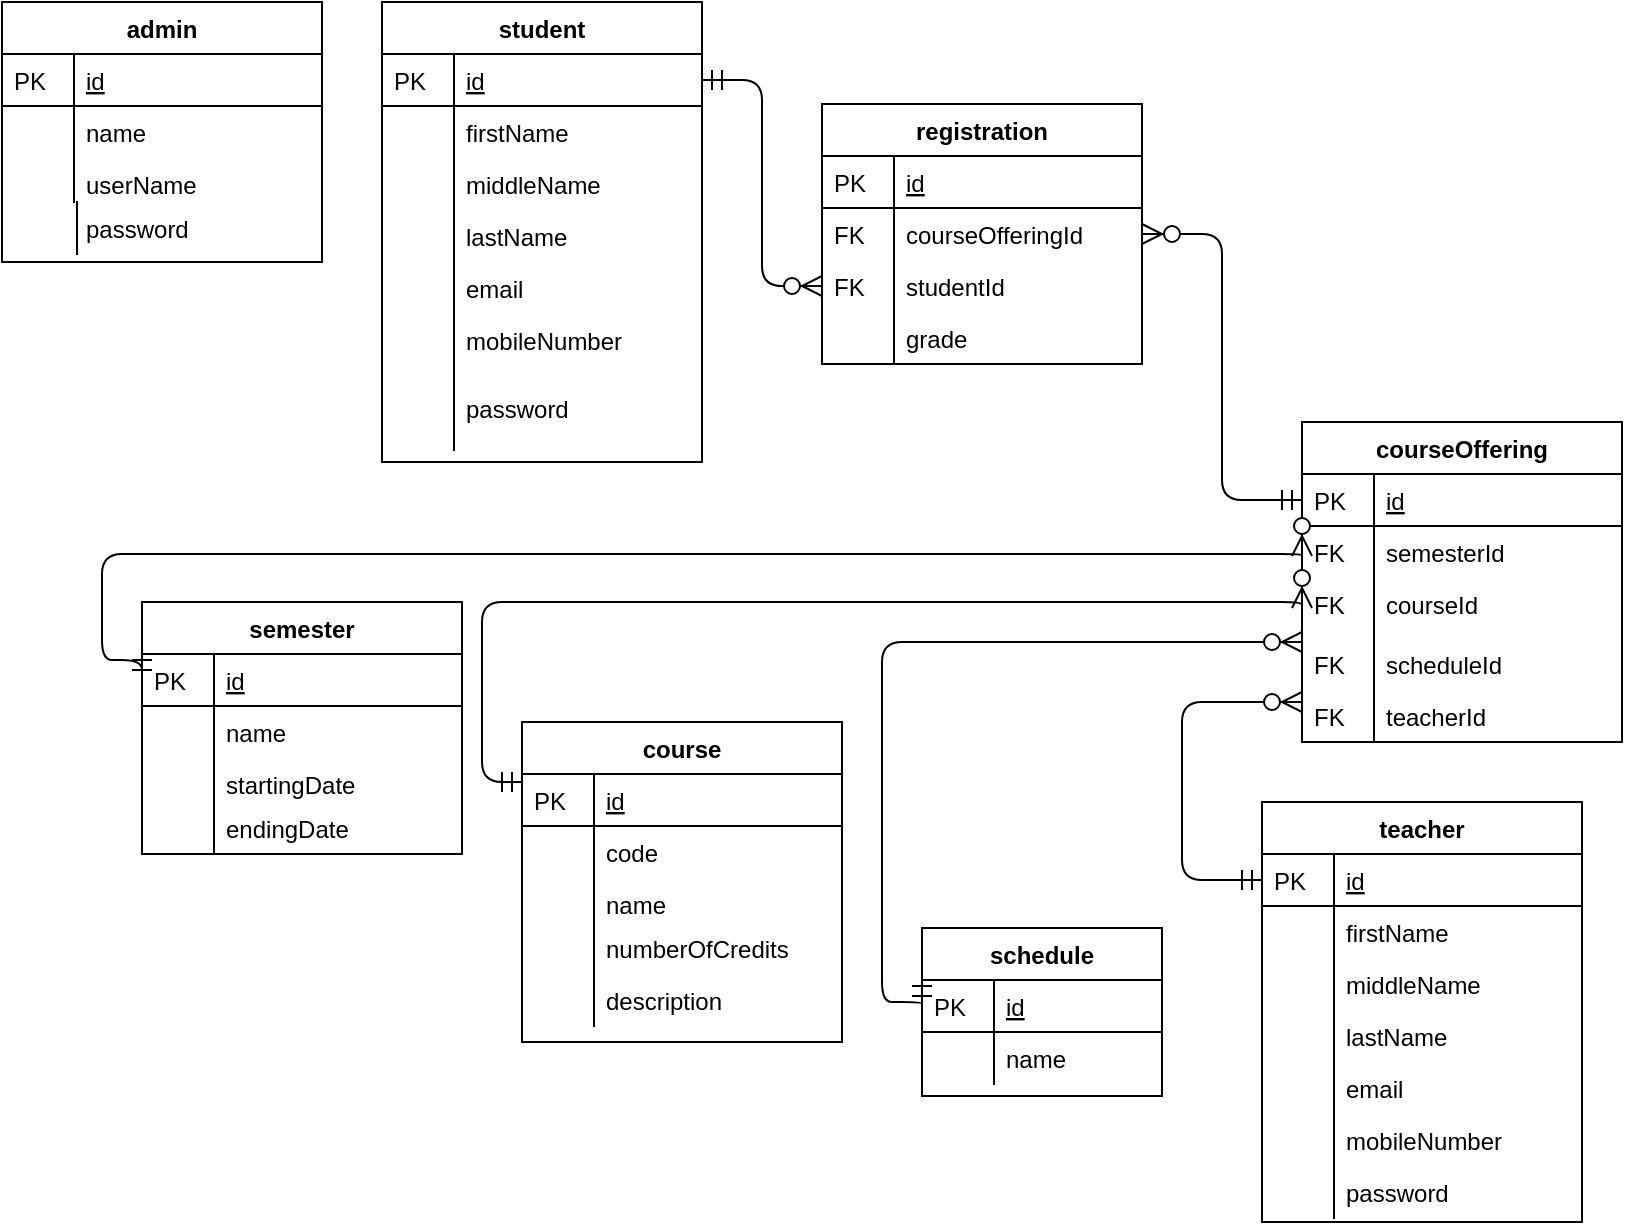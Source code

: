<mxfile version="12.6.5" type="device"><diagram id="GjCGdchJC8dFk-S7z72N" name="Page-1"><mxGraphModel dx="1695" dy="482" grid="1" gridSize="10" guides="1" tooltips="1" connect="1" arrows="1" fold="1" page="1" pageScale="1" pageWidth="827" pageHeight="1169" math="0" shadow="0"><root><mxCell id="0"/><mxCell id="1" parent="0"/><mxCell id="aTganXMxEwuu7sPyTVLz-1" value="student" style="swimlane;fontStyle=1;childLayout=stackLayout;horizontal=1;startSize=26;horizontalStack=0;resizeParent=1;resizeLast=0;collapsible=1;marginBottom=0;rounded=0;shadow=0;strokeWidth=1;" parent="1" vertex="1"><mxGeometry x="180" y="30" width="160" height="230" as="geometry"><mxRectangle x="20" y="80" width="160" height="26" as="alternateBounds"/></mxGeometry></mxCell><mxCell id="aTganXMxEwuu7sPyTVLz-2" value="id" style="shape=partialRectangle;top=0;left=0;right=0;bottom=1;align=left;verticalAlign=top;fillColor=none;spacingLeft=40;spacingRight=4;overflow=hidden;rotatable=0;points=[[0,0.5],[1,0.5]];portConstraint=eastwest;dropTarget=0;rounded=0;shadow=0;strokeWidth=1;fontStyle=4" parent="aTganXMxEwuu7sPyTVLz-1" vertex="1"><mxGeometry y="26" width="160" height="26" as="geometry"/></mxCell><mxCell id="aTganXMxEwuu7sPyTVLz-3" value="PK" style="shape=partialRectangle;top=0;left=0;bottom=0;fillColor=none;align=left;verticalAlign=top;spacingLeft=4;spacingRight=4;overflow=hidden;rotatable=0;points=[];portConstraint=eastwest;part=1;" parent="aTganXMxEwuu7sPyTVLz-2" vertex="1" connectable="0"><mxGeometry width="36" height="26" as="geometry"/></mxCell><mxCell id="aTganXMxEwuu7sPyTVLz-4" value="firstName" style="shape=partialRectangle;top=0;left=0;right=0;bottom=0;align=left;verticalAlign=top;fillColor=none;spacingLeft=40;spacingRight=4;overflow=hidden;rotatable=0;points=[[0,0.5],[1,0.5]];portConstraint=eastwest;dropTarget=0;rounded=0;shadow=0;strokeWidth=1;" parent="aTganXMxEwuu7sPyTVLz-1" vertex="1"><mxGeometry y="52" width="160" height="26" as="geometry"/></mxCell><mxCell id="aTganXMxEwuu7sPyTVLz-5" value="" style="shape=partialRectangle;top=0;left=0;bottom=0;fillColor=none;align=left;verticalAlign=top;spacingLeft=4;spacingRight=4;overflow=hidden;rotatable=0;points=[];portConstraint=eastwest;part=1;" parent="aTganXMxEwuu7sPyTVLz-4" vertex="1" connectable="0"><mxGeometry width="36" height="26" as="geometry"/></mxCell><mxCell id="aTganXMxEwuu7sPyTVLz-6" value="middleName" style="shape=partialRectangle;top=0;left=0;right=0;bottom=0;align=left;verticalAlign=top;fillColor=none;spacingLeft=40;spacingRight=4;overflow=hidden;rotatable=0;points=[[0,0.5],[1,0.5]];portConstraint=eastwest;dropTarget=0;rounded=0;shadow=0;strokeWidth=1;" parent="aTganXMxEwuu7sPyTVLz-1" vertex="1"><mxGeometry y="78" width="160" height="26" as="geometry"/></mxCell><mxCell id="aTganXMxEwuu7sPyTVLz-7" value="" style="shape=partialRectangle;top=0;left=0;bottom=0;fillColor=none;align=left;verticalAlign=top;spacingLeft=4;spacingRight=4;overflow=hidden;rotatable=0;points=[];portConstraint=eastwest;part=1;" parent="aTganXMxEwuu7sPyTVLz-6" vertex="1" connectable="0"><mxGeometry width="36" height="26" as="geometry"/></mxCell><mxCell id="aTganXMxEwuu7sPyTVLz-8" value="lastName" style="shape=partialRectangle;top=0;left=0;right=0;bottom=0;align=left;verticalAlign=top;fillColor=none;spacingLeft=40;spacingRight=4;overflow=hidden;rotatable=0;points=[[0,0.5],[1,0.5]];portConstraint=eastwest;dropTarget=0;rounded=0;shadow=0;strokeWidth=1;" parent="aTganXMxEwuu7sPyTVLz-1" vertex="1"><mxGeometry y="104" width="160" height="26" as="geometry"/></mxCell><mxCell id="aTganXMxEwuu7sPyTVLz-9" value="" style="shape=partialRectangle;top=0;left=0;bottom=0;fillColor=none;align=left;verticalAlign=top;spacingLeft=4;spacingRight=4;overflow=hidden;rotatable=0;points=[];portConstraint=eastwest;part=1;" parent="aTganXMxEwuu7sPyTVLz-8" vertex="1" connectable="0"><mxGeometry width="36" height="26" as="geometry"/></mxCell><mxCell id="aTganXMxEwuu7sPyTVLz-10" value="email" style="shape=partialRectangle;top=0;left=0;right=0;bottom=0;align=left;verticalAlign=top;fillColor=none;spacingLeft=40;spacingRight=4;overflow=hidden;rotatable=0;points=[[0,0.5],[1,0.5]];portConstraint=eastwest;dropTarget=0;rounded=0;shadow=0;strokeWidth=1;" parent="aTganXMxEwuu7sPyTVLz-1" vertex="1"><mxGeometry y="130" width="160" height="26" as="geometry"/></mxCell><mxCell id="aTganXMxEwuu7sPyTVLz-11" value="" style="shape=partialRectangle;top=0;left=0;bottom=0;fillColor=none;align=left;verticalAlign=top;spacingLeft=4;spacingRight=4;overflow=hidden;rotatable=0;points=[];portConstraint=eastwest;part=1;" parent="aTganXMxEwuu7sPyTVLz-10" vertex="1" connectable="0"><mxGeometry width="36" height="26" as="geometry"/></mxCell><mxCell id="aTganXMxEwuu7sPyTVLz-12" value="mobileNumber" style="shape=partialRectangle;top=0;left=0;right=0;bottom=0;align=left;verticalAlign=top;fillColor=none;spacingLeft=40;spacingRight=4;overflow=hidden;rotatable=0;points=[[0,0.5],[1,0.5]];portConstraint=eastwest;dropTarget=0;rounded=0;shadow=0;strokeWidth=1;" parent="aTganXMxEwuu7sPyTVLz-1" vertex="1"><mxGeometry y="156" width="160" height="34" as="geometry"/></mxCell><mxCell id="aTganXMxEwuu7sPyTVLz-13" value="" style="shape=partialRectangle;top=0;left=0;bottom=0;fillColor=none;align=left;verticalAlign=top;spacingLeft=4;spacingRight=4;overflow=hidden;rotatable=0;points=[];portConstraint=eastwest;part=1;" parent="aTganXMxEwuu7sPyTVLz-12" vertex="1" connectable="0"><mxGeometry width="36" height="34" as="geometry"/></mxCell><mxCell id="aTganXMxEwuu7sPyTVLz-14" value="password" style="shape=partialRectangle;top=0;left=0;right=0;bottom=0;align=left;verticalAlign=top;fillColor=none;spacingLeft=40;spacingRight=4;overflow=hidden;rotatable=0;points=[[0,0.5],[1,0.5]];portConstraint=eastwest;dropTarget=0;rounded=0;shadow=0;strokeWidth=1;" parent="aTganXMxEwuu7sPyTVLz-1" vertex="1"><mxGeometry y="190" width="160" height="34" as="geometry"/></mxCell><mxCell id="aTganXMxEwuu7sPyTVLz-15" value="" style="shape=partialRectangle;top=0;left=0;bottom=0;fillColor=none;align=left;verticalAlign=top;spacingLeft=4;spacingRight=4;overflow=hidden;rotatable=0;points=[];portConstraint=eastwest;part=1;" parent="aTganXMxEwuu7sPyTVLz-14" vertex="1" connectable="0"><mxGeometry width="36" height="34" as="geometry"/></mxCell><mxCell id="aTganXMxEwuu7sPyTVLz-16" value="registration" style="swimlane;fontStyle=1;childLayout=stackLayout;horizontal=1;startSize=26;horizontalStack=0;resizeParent=1;resizeLast=0;collapsible=1;marginBottom=0;rounded=0;shadow=0;strokeWidth=1;" parent="1" vertex="1"><mxGeometry x="400" y="81" width="160" height="130" as="geometry"><mxRectangle x="260" y="80" width="160" height="26" as="alternateBounds"/></mxGeometry></mxCell><mxCell id="aTganXMxEwuu7sPyTVLz-17" value="id" style="shape=partialRectangle;top=0;left=0;right=0;bottom=1;align=left;verticalAlign=top;fillColor=none;spacingLeft=40;spacingRight=4;overflow=hidden;rotatable=0;points=[[0,0.5],[1,0.5]];portConstraint=eastwest;dropTarget=0;rounded=0;shadow=0;strokeWidth=1;fontStyle=4" parent="aTganXMxEwuu7sPyTVLz-16" vertex="1"><mxGeometry y="26" width="160" height="26" as="geometry"/></mxCell><mxCell id="aTganXMxEwuu7sPyTVLz-18" value="PK" style="shape=partialRectangle;top=0;left=0;bottom=0;fillColor=none;align=left;verticalAlign=top;spacingLeft=4;spacingRight=4;overflow=hidden;rotatable=0;points=[];portConstraint=eastwest;part=1;" parent="aTganXMxEwuu7sPyTVLz-17" vertex="1" connectable="0"><mxGeometry width="36" height="26" as="geometry"/></mxCell><mxCell id="aTganXMxEwuu7sPyTVLz-19" value="courseOfferingId" style="shape=partialRectangle;top=0;left=0;right=0;bottom=0;align=left;verticalAlign=top;fillColor=none;spacingLeft=40;spacingRight=4;overflow=hidden;rotatable=0;points=[[0,0.5],[1,0.5]];portConstraint=eastwest;dropTarget=0;rounded=0;shadow=0;strokeWidth=1;" parent="aTganXMxEwuu7sPyTVLz-16" vertex="1"><mxGeometry y="52" width="160" height="26" as="geometry"/></mxCell><mxCell id="aTganXMxEwuu7sPyTVLz-20" value="FK" style="shape=partialRectangle;top=0;left=0;bottom=0;fillColor=none;align=left;verticalAlign=top;spacingLeft=4;spacingRight=4;overflow=hidden;rotatable=0;points=[];portConstraint=eastwest;part=1;" parent="aTganXMxEwuu7sPyTVLz-19" vertex="1" connectable="0"><mxGeometry width="36" height="26" as="geometry"/></mxCell><mxCell id="aTganXMxEwuu7sPyTVLz-21" value="studentId" style="shape=partialRectangle;top=0;left=0;right=0;bottom=0;align=left;verticalAlign=top;fillColor=none;spacingLeft=40;spacingRight=4;overflow=hidden;rotatable=0;points=[[0,0.5],[1,0.5]];portConstraint=eastwest;dropTarget=0;rounded=0;shadow=0;strokeWidth=1;" parent="aTganXMxEwuu7sPyTVLz-16" vertex="1"><mxGeometry y="78" width="160" height="26" as="geometry"/></mxCell><mxCell id="aTganXMxEwuu7sPyTVLz-22" value="FK" style="shape=partialRectangle;top=0;left=0;bottom=0;fillColor=none;align=left;verticalAlign=top;spacingLeft=4;spacingRight=4;overflow=hidden;rotatable=0;points=[];portConstraint=eastwest;part=1;" parent="aTganXMxEwuu7sPyTVLz-21" vertex="1" connectable="0"><mxGeometry width="36" height="26" as="geometry"/></mxCell><mxCell id="ihT333MN9guLRvwSOe5B-33" value="grade" style="shape=partialRectangle;top=0;left=0;right=0;bottom=0;align=left;verticalAlign=top;fillColor=none;spacingLeft=40;spacingRight=4;overflow=hidden;rotatable=0;points=[[0,0.5],[1,0.5]];portConstraint=eastwest;dropTarget=0;rounded=0;shadow=0;strokeWidth=1;" parent="aTganXMxEwuu7sPyTVLz-16" vertex="1"><mxGeometry y="104" width="160" height="26" as="geometry"/></mxCell><mxCell id="ihT333MN9guLRvwSOe5B-34" value="" style="shape=partialRectangle;top=0;left=0;bottom=0;fillColor=none;align=left;verticalAlign=top;spacingLeft=4;spacingRight=4;overflow=hidden;rotatable=0;points=[];portConstraint=eastwest;part=1;" parent="ihT333MN9guLRvwSOe5B-33" vertex="1" connectable="0"><mxGeometry width="36" height="26" as="geometry"/></mxCell><mxCell id="aTganXMxEwuu7sPyTVLz-23" value="" style="edgeStyle=orthogonalEdgeStyle;endArrow=ERzeroToMany;startArrow=ERmandOne;shadow=0;strokeWidth=1;endSize=8;startSize=8;entryX=0;entryY=0.5;entryDx=0;entryDy=0;" parent="1" source="aTganXMxEwuu7sPyTVLz-2" target="aTganXMxEwuu7sPyTVLz-21" edge="1"><mxGeometry width="100" height="100" relative="1" as="geometry"><mxPoint x="310" y="390" as="sourcePoint"/><mxPoint x="410" y="290" as="targetPoint"/></mxGeometry></mxCell><mxCell id="aTganXMxEwuu7sPyTVLz-32" value="teacher" style="swimlane;fontStyle=1;childLayout=stackLayout;horizontal=1;startSize=26;horizontalStack=0;resizeParent=1;resizeLast=0;collapsible=1;marginBottom=0;rounded=0;shadow=0;strokeWidth=1;" parent="1" vertex="1"><mxGeometry x="620" y="430" width="160" height="210" as="geometry"><mxRectangle x="20" y="80" width="160" height="26" as="alternateBounds"/></mxGeometry></mxCell><mxCell id="aTganXMxEwuu7sPyTVLz-33" value="id" style="shape=partialRectangle;top=0;left=0;right=0;bottom=1;align=left;verticalAlign=top;fillColor=none;spacingLeft=40;spacingRight=4;overflow=hidden;rotatable=0;points=[[0,0.5],[1,0.5]];portConstraint=eastwest;dropTarget=0;rounded=0;shadow=0;strokeWidth=1;fontStyle=4" parent="aTganXMxEwuu7sPyTVLz-32" vertex="1"><mxGeometry y="26" width="160" height="26" as="geometry"/></mxCell><mxCell id="aTganXMxEwuu7sPyTVLz-34" value="PK" style="shape=partialRectangle;top=0;left=0;bottom=0;fillColor=none;align=left;verticalAlign=top;spacingLeft=4;spacingRight=4;overflow=hidden;rotatable=0;points=[];portConstraint=eastwest;part=1;" parent="aTganXMxEwuu7sPyTVLz-33" vertex="1" connectable="0"><mxGeometry width="36" height="26" as="geometry"/></mxCell><mxCell id="aTganXMxEwuu7sPyTVLz-35" value="firstName" style="shape=partialRectangle;top=0;left=0;right=0;bottom=0;align=left;verticalAlign=top;fillColor=none;spacingLeft=40;spacingRight=4;overflow=hidden;rotatable=0;points=[[0,0.5],[1,0.5]];portConstraint=eastwest;dropTarget=0;rounded=0;shadow=0;strokeWidth=1;" parent="aTganXMxEwuu7sPyTVLz-32" vertex="1"><mxGeometry y="52" width="160" height="26" as="geometry"/></mxCell><mxCell id="aTganXMxEwuu7sPyTVLz-36" value="" style="shape=partialRectangle;top=0;left=0;bottom=0;fillColor=none;align=left;verticalAlign=top;spacingLeft=4;spacingRight=4;overflow=hidden;rotatable=0;points=[];portConstraint=eastwest;part=1;" parent="aTganXMxEwuu7sPyTVLz-35" vertex="1" connectable="0"><mxGeometry width="36" height="26" as="geometry"/></mxCell><mxCell id="aTganXMxEwuu7sPyTVLz-37" value="middleName" style="shape=partialRectangle;top=0;left=0;right=0;bottom=0;align=left;verticalAlign=top;fillColor=none;spacingLeft=40;spacingRight=4;overflow=hidden;rotatable=0;points=[[0,0.5],[1,0.5]];portConstraint=eastwest;dropTarget=0;rounded=0;shadow=0;strokeWidth=1;" parent="aTganXMxEwuu7sPyTVLz-32" vertex="1"><mxGeometry y="78" width="160" height="26" as="geometry"/></mxCell><mxCell id="aTganXMxEwuu7sPyTVLz-38" value="" style="shape=partialRectangle;top=0;left=0;bottom=0;fillColor=none;align=left;verticalAlign=top;spacingLeft=4;spacingRight=4;overflow=hidden;rotatable=0;points=[];portConstraint=eastwest;part=1;" parent="aTganXMxEwuu7sPyTVLz-37" vertex="1" connectable="0"><mxGeometry width="36" height="26" as="geometry"/></mxCell><mxCell id="aTganXMxEwuu7sPyTVLz-39" value="lastName" style="shape=partialRectangle;top=0;left=0;right=0;bottom=0;align=left;verticalAlign=top;fillColor=none;spacingLeft=40;spacingRight=4;overflow=hidden;rotatable=0;points=[[0,0.5],[1,0.5]];portConstraint=eastwest;dropTarget=0;rounded=0;shadow=0;strokeWidth=1;" parent="aTganXMxEwuu7sPyTVLz-32" vertex="1"><mxGeometry y="104" width="160" height="26" as="geometry"/></mxCell><mxCell id="aTganXMxEwuu7sPyTVLz-40" value="" style="shape=partialRectangle;top=0;left=0;bottom=0;fillColor=none;align=left;verticalAlign=top;spacingLeft=4;spacingRight=4;overflow=hidden;rotatable=0;points=[];portConstraint=eastwest;part=1;" parent="aTganXMxEwuu7sPyTVLz-39" vertex="1" connectable="0"><mxGeometry width="36" height="26" as="geometry"/></mxCell><mxCell id="aTganXMxEwuu7sPyTVLz-41" value="email" style="shape=partialRectangle;top=0;left=0;right=0;bottom=0;align=left;verticalAlign=top;fillColor=none;spacingLeft=40;spacingRight=4;overflow=hidden;rotatable=0;points=[[0,0.5],[1,0.5]];portConstraint=eastwest;dropTarget=0;rounded=0;shadow=0;strokeWidth=1;" parent="aTganXMxEwuu7sPyTVLz-32" vertex="1"><mxGeometry y="130" width="160" height="26" as="geometry"/></mxCell><mxCell id="aTganXMxEwuu7sPyTVLz-42" value="" style="shape=partialRectangle;top=0;left=0;bottom=0;fillColor=none;align=left;verticalAlign=top;spacingLeft=4;spacingRight=4;overflow=hidden;rotatable=0;points=[];portConstraint=eastwest;part=1;" parent="aTganXMxEwuu7sPyTVLz-41" vertex="1" connectable="0"><mxGeometry width="36" height="26" as="geometry"/></mxCell><mxCell id="aTganXMxEwuu7sPyTVLz-43" value="mobileNumber" style="shape=partialRectangle;top=0;left=0;right=0;bottom=0;align=left;verticalAlign=top;fillColor=none;spacingLeft=40;spacingRight=4;overflow=hidden;rotatable=0;points=[[0,0.5],[1,0.5]];portConstraint=eastwest;dropTarget=0;rounded=0;shadow=0;strokeWidth=1;" parent="aTganXMxEwuu7sPyTVLz-32" vertex="1"><mxGeometry y="156" width="160" height="26" as="geometry"/></mxCell><mxCell id="aTganXMxEwuu7sPyTVLz-44" value="" style="shape=partialRectangle;top=0;left=0;bottom=0;fillColor=none;align=left;verticalAlign=top;spacingLeft=4;spacingRight=4;overflow=hidden;rotatable=0;points=[];portConstraint=eastwest;part=1;" parent="aTganXMxEwuu7sPyTVLz-43" vertex="1" connectable="0"><mxGeometry width="36" height="26" as="geometry"/></mxCell><mxCell id="aTganXMxEwuu7sPyTVLz-45" value="password" style="shape=partialRectangle;top=0;left=0;right=0;bottom=0;align=left;verticalAlign=top;fillColor=none;spacingLeft=40;spacingRight=4;overflow=hidden;rotatable=0;points=[[0,0.5],[1,0.5]];portConstraint=eastwest;dropTarget=0;rounded=0;shadow=0;strokeWidth=1;" parent="aTganXMxEwuu7sPyTVLz-32" vertex="1"><mxGeometry y="182" width="160" height="26" as="geometry"/></mxCell><mxCell id="aTganXMxEwuu7sPyTVLz-46" value="" style="shape=partialRectangle;top=0;left=0;bottom=0;fillColor=none;align=left;verticalAlign=top;spacingLeft=4;spacingRight=4;overflow=hidden;rotatable=0;points=[];portConstraint=eastwest;part=1;" parent="aTganXMxEwuu7sPyTVLz-45" vertex="1" connectable="0"><mxGeometry width="36" height="26" as="geometry"/></mxCell><mxCell id="aTganXMxEwuu7sPyTVLz-47" value="course" style="swimlane;fontStyle=1;childLayout=stackLayout;horizontal=1;startSize=26;horizontalStack=0;resizeParent=1;resizeLast=0;collapsible=1;marginBottom=0;rounded=0;shadow=0;strokeWidth=1;" parent="1" vertex="1"><mxGeometry x="250" y="390" width="160" height="160" as="geometry"><mxRectangle x="20" y="80" width="160" height="26" as="alternateBounds"/></mxGeometry></mxCell><mxCell id="aTganXMxEwuu7sPyTVLz-48" value="id" style="shape=partialRectangle;top=0;left=0;right=0;bottom=1;align=left;verticalAlign=top;fillColor=none;spacingLeft=40;spacingRight=4;overflow=hidden;rotatable=0;points=[[0,0.5],[1,0.5]];portConstraint=eastwest;dropTarget=0;rounded=0;shadow=0;strokeWidth=1;fontStyle=4" parent="aTganXMxEwuu7sPyTVLz-47" vertex="1"><mxGeometry y="26" width="160" height="26" as="geometry"/></mxCell><mxCell id="aTganXMxEwuu7sPyTVLz-49" value="PK" style="shape=partialRectangle;top=0;left=0;bottom=0;fillColor=none;align=left;verticalAlign=top;spacingLeft=4;spacingRight=4;overflow=hidden;rotatable=0;points=[];portConstraint=eastwest;part=1;" parent="aTganXMxEwuu7sPyTVLz-48" vertex="1" connectable="0"><mxGeometry width="36" height="26" as="geometry"/></mxCell><mxCell id="aTganXMxEwuu7sPyTVLz-50" value="code" style="shape=partialRectangle;top=0;left=0;right=0;bottom=0;align=left;verticalAlign=top;fillColor=none;spacingLeft=40;spacingRight=4;overflow=hidden;rotatable=0;points=[[0,0.5],[1,0.5]];portConstraint=eastwest;dropTarget=0;rounded=0;shadow=0;strokeWidth=1;" parent="aTganXMxEwuu7sPyTVLz-47" vertex="1"><mxGeometry y="52" width="160" height="26" as="geometry"/></mxCell><mxCell id="aTganXMxEwuu7sPyTVLz-51" value="" style="shape=partialRectangle;top=0;left=0;bottom=0;fillColor=none;align=left;verticalAlign=top;spacingLeft=4;spacingRight=4;overflow=hidden;rotatable=0;points=[];portConstraint=eastwest;part=1;" parent="aTganXMxEwuu7sPyTVLz-50" vertex="1" connectable="0"><mxGeometry width="36" height="26" as="geometry"/></mxCell><mxCell id="aTganXMxEwuu7sPyTVLz-52" value="name" style="shape=partialRectangle;top=0;left=0;right=0;bottom=0;align=left;verticalAlign=top;fillColor=none;spacingLeft=40;spacingRight=4;overflow=hidden;rotatable=0;points=[[0,0.5],[1,0.5]];portConstraint=eastwest;dropTarget=0;rounded=0;shadow=0;strokeWidth=1;" parent="aTganXMxEwuu7sPyTVLz-47" vertex="1"><mxGeometry y="78" width="160" height="22" as="geometry"/></mxCell><mxCell id="aTganXMxEwuu7sPyTVLz-53" value="" style="shape=partialRectangle;top=0;left=0;bottom=0;fillColor=none;align=left;verticalAlign=top;spacingLeft=4;spacingRight=4;overflow=hidden;rotatable=0;points=[];portConstraint=eastwest;part=1;" parent="aTganXMxEwuu7sPyTVLz-52" vertex="1" connectable="0"><mxGeometry width="36" height="22" as="geometry"/></mxCell><mxCell id="aTganXMxEwuu7sPyTVLz-54" value="numberOfCredits" style="shape=partialRectangle;top=0;left=0;right=0;bottom=0;align=left;verticalAlign=top;fillColor=none;spacingLeft=40;spacingRight=4;overflow=hidden;rotatable=0;points=[[0,0.5],[1,0.5]];portConstraint=eastwest;dropTarget=0;rounded=0;shadow=0;strokeWidth=1;" parent="aTganXMxEwuu7sPyTVLz-47" vertex="1"><mxGeometry y="100" width="160" height="26" as="geometry"/></mxCell><mxCell id="aTganXMxEwuu7sPyTVLz-55" value="" style="shape=partialRectangle;top=0;left=0;bottom=0;fillColor=none;align=left;verticalAlign=top;spacingLeft=4;spacingRight=4;overflow=hidden;rotatable=0;points=[];portConstraint=eastwest;part=1;" parent="aTganXMxEwuu7sPyTVLz-54" vertex="1" connectable="0"><mxGeometry width="36" height="26" as="geometry"/></mxCell><mxCell id="aTganXMxEwuu7sPyTVLz-56" value="description" style="shape=partialRectangle;top=0;left=0;right=0;bottom=0;align=left;verticalAlign=top;fillColor=none;spacingLeft=40;spacingRight=4;overflow=hidden;rotatable=0;points=[[0,0.5],[1,0.5]];portConstraint=eastwest;dropTarget=0;rounded=0;shadow=0;strokeWidth=1;" parent="aTganXMxEwuu7sPyTVLz-47" vertex="1"><mxGeometry y="126" width="160" height="26" as="geometry"/></mxCell><mxCell id="aTganXMxEwuu7sPyTVLz-57" value="" style="shape=partialRectangle;top=0;left=0;bottom=0;fillColor=none;align=left;verticalAlign=top;spacingLeft=4;spacingRight=4;overflow=hidden;rotatable=0;points=[];portConstraint=eastwest;part=1;" parent="aTganXMxEwuu7sPyTVLz-56" vertex="1" connectable="0"><mxGeometry width="36" height="26" as="geometry"/></mxCell><mxCell id="aTganXMxEwuu7sPyTVLz-60" value="semester" style="swimlane;fontStyle=1;childLayout=stackLayout;horizontal=1;startSize=26;horizontalStack=0;resizeParent=1;resizeLast=0;collapsible=1;marginBottom=0;rounded=0;shadow=0;strokeWidth=1;" parent="1" vertex="1"><mxGeometry x="60" y="330" width="160" height="126" as="geometry"><mxRectangle x="20" y="80" width="160" height="26" as="alternateBounds"/></mxGeometry></mxCell><mxCell id="aTganXMxEwuu7sPyTVLz-61" value="id" style="shape=partialRectangle;top=0;left=0;right=0;bottom=1;align=left;verticalAlign=top;fillColor=none;spacingLeft=40;spacingRight=4;overflow=hidden;rotatable=0;points=[[0,0.5],[1,0.5]];portConstraint=eastwest;dropTarget=0;rounded=0;shadow=0;strokeWidth=1;fontStyle=4" parent="aTganXMxEwuu7sPyTVLz-60" vertex="1"><mxGeometry y="26" width="160" height="26" as="geometry"/></mxCell><mxCell id="aTganXMxEwuu7sPyTVLz-62" value="PK" style="shape=partialRectangle;top=0;left=0;bottom=0;fillColor=none;align=left;verticalAlign=top;spacingLeft=4;spacingRight=4;overflow=hidden;rotatable=0;points=[];portConstraint=eastwest;part=1;" parent="aTganXMxEwuu7sPyTVLz-61" vertex="1" connectable="0"><mxGeometry width="36" height="26" as="geometry"/></mxCell><mxCell id="ihT333MN9guLRvwSOe5B-28" value="name" style="shape=partialRectangle;top=0;left=0;right=0;bottom=0;align=left;verticalAlign=top;fillColor=none;spacingLeft=40;spacingRight=4;overflow=hidden;rotatable=0;points=[[0,0.5],[1,0.5]];portConstraint=eastwest;dropTarget=0;rounded=0;shadow=0;strokeWidth=1;" parent="aTganXMxEwuu7sPyTVLz-60" vertex="1"><mxGeometry y="52" width="160" height="26" as="geometry"/></mxCell><mxCell id="ihT333MN9guLRvwSOe5B-29" value="" style="shape=partialRectangle;top=0;left=0;bottom=0;fillColor=none;align=left;verticalAlign=top;spacingLeft=4;spacingRight=4;overflow=hidden;rotatable=0;points=[];portConstraint=eastwest;part=1;" parent="ihT333MN9guLRvwSOe5B-28" vertex="1" connectable="0"><mxGeometry width="36" height="26" as="geometry"/></mxCell><mxCell id="aTganXMxEwuu7sPyTVLz-65" value="startingDate" style="shape=partialRectangle;top=0;left=0;right=0;bottom=0;align=left;verticalAlign=top;fillColor=none;spacingLeft=40;spacingRight=4;overflow=hidden;rotatable=0;points=[[0,0.5],[1,0.5]];portConstraint=eastwest;dropTarget=0;rounded=0;shadow=0;strokeWidth=1;" parent="aTganXMxEwuu7sPyTVLz-60" vertex="1"><mxGeometry y="78" width="160" height="22" as="geometry"/></mxCell><mxCell id="aTganXMxEwuu7sPyTVLz-66" value="" style="shape=partialRectangle;top=0;left=0;bottom=0;fillColor=none;align=left;verticalAlign=top;spacingLeft=4;spacingRight=4;overflow=hidden;rotatable=0;points=[];portConstraint=eastwest;part=1;" parent="aTganXMxEwuu7sPyTVLz-65" vertex="1" connectable="0"><mxGeometry width="36" height="22" as="geometry"/></mxCell><mxCell id="aTganXMxEwuu7sPyTVLz-67" value="endingDate" style="shape=partialRectangle;top=0;left=0;right=0;bottom=0;align=left;verticalAlign=top;fillColor=none;spacingLeft=40;spacingRight=4;overflow=hidden;rotatable=0;points=[[0,0.5],[1,0.5]];portConstraint=eastwest;dropTarget=0;rounded=0;shadow=0;strokeWidth=1;" parent="aTganXMxEwuu7sPyTVLz-60" vertex="1"><mxGeometry y="100" width="160" height="26" as="geometry"/></mxCell><mxCell id="aTganXMxEwuu7sPyTVLz-68" value="" style="shape=partialRectangle;top=0;left=0;bottom=0;fillColor=none;align=left;verticalAlign=top;spacingLeft=4;spacingRight=4;overflow=hidden;rotatable=0;points=[];portConstraint=eastwest;part=1;" parent="aTganXMxEwuu7sPyTVLz-67" vertex="1" connectable="0"><mxGeometry width="36" height="26" as="geometry"/></mxCell><mxCell id="aTganXMxEwuu7sPyTVLz-69" value="admin" style="swimlane;fontStyle=1;childLayout=stackLayout;horizontal=1;startSize=26;horizontalStack=0;resizeParent=1;resizeLast=0;collapsible=1;marginBottom=0;rounded=0;shadow=0;strokeWidth=1;" parent="1" vertex="1"><mxGeometry x="-10" y="30" width="160" height="130" as="geometry"><mxRectangle x="20" y="80" width="160" height="26" as="alternateBounds"/></mxGeometry></mxCell><mxCell id="aTganXMxEwuu7sPyTVLz-70" value="id" style="shape=partialRectangle;top=0;left=0;right=0;bottom=1;align=left;verticalAlign=top;fillColor=none;spacingLeft=40;spacingRight=4;overflow=hidden;rotatable=0;points=[[0,0.5],[1,0.5]];portConstraint=eastwest;dropTarget=0;rounded=0;shadow=0;strokeWidth=1;fontStyle=4" parent="aTganXMxEwuu7sPyTVLz-69" vertex="1"><mxGeometry y="26" width="160" height="26" as="geometry"/></mxCell><mxCell id="aTganXMxEwuu7sPyTVLz-71" value="PK" style="shape=partialRectangle;top=0;left=0;bottom=0;fillColor=none;align=left;verticalAlign=top;spacingLeft=4;spacingRight=4;overflow=hidden;rotatable=0;points=[];portConstraint=eastwest;part=1;" parent="aTganXMxEwuu7sPyTVLz-70" vertex="1" connectable="0"><mxGeometry width="36" height="26" as="geometry"/></mxCell><mxCell id="aTganXMxEwuu7sPyTVLz-72" value="name" style="shape=partialRectangle;top=0;left=0;right=0;bottom=0;align=left;verticalAlign=top;fillColor=none;spacingLeft=40;spacingRight=4;overflow=hidden;rotatable=0;points=[[0,0.5],[1,0.5]];portConstraint=eastwest;dropTarget=0;rounded=0;shadow=0;strokeWidth=1;" parent="aTganXMxEwuu7sPyTVLz-69" vertex="1"><mxGeometry y="52" width="160" height="26" as="geometry"/></mxCell><mxCell id="aTganXMxEwuu7sPyTVLz-73" value="" style="shape=partialRectangle;top=0;left=0;bottom=0;fillColor=none;align=left;verticalAlign=top;spacingLeft=4;spacingRight=4;overflow=hidden;rotatable=0;points=[];portConstraint=eastwest;part=1;" parent="aTganXMxEwuu7sPyTVLz-72" vertex="1" connectable="0"><mxGeometry width="36" height="26" as="geometry"/></mxCell><mxCell id="aTganXMxEwuu7sPyTVLz-74" value="userName" style="shape=partialRectangle;top=0;left=0;right=0;bottom=0;align=left;verticalAlign=top;fillColor=none;spacingLeft=40;spacingRight=4;overflow=hidden;rotatable=0;points=[[0,0.5],[1,0.5]];portConstraint=eastwest;dropTarget=0;rounded=0;shadow=0;strokeWidth=1;" parent="aTganXMxEwuu7sPyTVLz-69" vertex="1"><mxGeometry y="78" width="160" height="22" as="geometry"/></mxCell><mxCell id="aTganXMxEwuu7sPyTVLz-75" value="" style="shape=partialRectangle;top=0;left=0;bottom=0;fillColor=none;align=left;verticalAlign=top;spacingLeft=4;spacingRight=4;overflow=hidden;rotatable=0;points=[];portConstraint=eastwest;part=1;" parent="aTganXMxEwuu7sPyTVLz-74" vertex="1" connectable="0"><mxGeometry width="36" height="22" as="geometry"/></mxCell><mxCell id="ihT333MN9guLRvwSOe5B-1" value="courseOffering" style="swimlane;fontStyle=1;childLayout=stackLayout;horizontal=1;startSize=26;horizontalStack=0;resizeParent=1;resizeLast=0;collapsible=1;marginBottom=0;rounded=0;shadow=0;strokeWidth=1;" parent="1" vertex="1"><mxGeometry x="640" y="240" width="160" height="160" as="geometry"><mxRectangle x="260" y="270" width="160" height="26" as="alternateBounds"/></mxGeometry></mxCell><mxCell id="ihT333MN9guLRvwSOe5B-2" value="id" style="shape=partialRectangle;top=0;left=0;right=0;bottom=1;align=left;verticalAlign=top;fillColor=none;spacingLeft=40;spacingRight=4;overflow=hidden;rotatable=0;points=[[0,0.5],[1,0.5]];portConstraint=eastwest;dropTarget=0;rounded=0;shadow=0;strokeWidth=1;fontStyle=4" parent="ihT333MN9guLRvwSOe5B-1" vertex="1"><mxGeometry y="26" width="160" height="26" as="geometry"/></mxCell><mxCell id="ihT333MN9guLRvwSOe5B-3" value="PK" style="shape=partialRectangle;top=0;left=0;bottom=0;fillColor=none;align=left;verticalAlign=top;spacingLeft=4;spacingRight=4;overflow=hidden;rotatable=0;points=[];portConstraint=eastwest;part=1;" parent="ihT333MN9guLRvwSOe5B-2" vertex="1" connectable="0"><mxGeometry width="36" height="26" as="geometry"/></mxCell><mxCell id="ihT333MN9guLRvwSOe5B-4" value="semesterId" style="shape=partialRectangle;top=0;left=0;right=0;bottom=0;align=left;verticalAlign=top;fillColor=none;spacingLeft=40;spacingRight=4;overflow=hidden;rotatable=0;points=[[0,0.5],[1,0.5]];portConstraint=eastwest;dropTarget=0;rounded=0;shadow=0;strokeWidth=1;" parent="ihT333MN9guLRvwSOe5B-1" vertex="1"><mxGeometry y="52" width="160" height="26" as="geometry"/></mxCell><mxCell id="ihT333MN9guLRvwSOe5B-5" value="FK" style="shape=partialRectangle;top=0;left=0;bottom=0;fillColor=none;align=left;verticalAlign=top;spacingLeft=4;spacingRight=4;overflow=hidden;rotatable=0;points=[];portConstraint=eastwest;part=1;" parent="ihT333MN9guLRvwSOe5B-4" vertex="1" connectable="0"><mxGeometry width="36" height="26" as="geometry"/></mxCell><mxCell id="ihT333MN9guLRvwSOe5B-6" value="courseId" style="shape=partialRectangle;top=0;left=0;right=0;bottom=0;align=left;verticalAlign=top;fillColor=none;spacingLeft=40;spacingRight=4;overflow=hidden;rotatable=0;points=[[0,0.5],[1,0.5]];portConstraint=eastwest;dropTarget=0;rounded=0;shadow=0;strokeWidth=1;" parent="ihT333MN9guLRvwSOe5B-1" vertex="1"><mxGeometry y="78" width="160" height="30" as="geometry"/></mxCell><mxCell id="ihT333MN9guLRvwSOe5B-7" value="FK" style="shape=partialRectangle;top=0;left=0;bottom=0;fillColor=none;align=left;verticalAlign=top;spacingLeft=4;spacingRight=4;overflow=hidden;rotatable=0;points=[];portConstraint=eastwest;part=1;" parent="ihT333MN9guLRvwSOe5B-6" vertex="1" connectable="0"><mxGeometry width="36" height="30" as="geometry"/></mxCell><mxCell id="ihT333MN9guLRvwSOe5B-8" value="scheduleId" style="shape=partialRectangle;top=0;left=0;right=0;bottom=0;align=left;verticalAlign=top;fillColor=none;spacingLeft=40;spacingRight=4;overflow=hidden;rotatable=0;points=[[0,0.5],[1,0.5]];portConstraint=eastwest;dropTarget=0;rounded=0;shadow=0;strokeWidth=1;" parent="ihT333MN9guLRvwSOe5B-1" vertex="1"><mxGeometry y="108" width="160" height="26" as="geometry"/></mxCell><mxCell id="ihT333MN9guLRvwSOe5B-9" value="FK" style="shape=partialRectangle;top=0;left=0;bottom=0;fillColor=none;align=left;verticalAlign=top;spacingLeft=4;spacingRight=4;overflow=hidden;rotatable=0;points=[];portConstraint=eastwest;part=1;" parent="ihT333MN9guLRvwSOe5B-8" vertex="1" connectable="0"><mxGeometry width="36" height="26" as="geometry"/></mxCell><mxCell id="ihT333MN9guLRvwSOe5B-10" value="teacherId" style="shape=partialRectangle;top=0;left=0;right=0;bottom=0;align=left;verticalAlign=top;fillColor=none;spacingLeft=40;spacingRight=4;overflow=hidden;rotatable=0;points=[[0,0.5],[1,0.5]];portConstraint=eastwest;dropTarget=0;rounded=0;shadow=0;strokeWidth=1;" parent="ihT333MN9guLRvwSOe5B-1" vertex="1"><mxGeometry y="134" width="160" height="26" as="geometry"/></mxCell><mxCell id="ihT333MN9guLRvwSOe5B-11" value="FK" style="shape=partialRectangle;top=0;left=0;bottom=0;fillColor=none;align=left;verticalAlign=top;spacingLeft=4;spacingRight=4;overflow=hidden;rotatable=0;points=[];portConstraint=eastwest;part=1;" parent="ihT333MN9guLRvwSOe5B-10" vertex="1" connectable="0"><mxGeometry width="36" height="26" as="geometry"/></mxCell><mxCell id="ihT333MN9guLRvwSOe5B-14" value="schedule" style="swimlane;fontStyle=1;childLayout=stackLayout;horizontal=1;startSize=26;horizontalStack=0;resizeParent=1;resizeLast=0;collapsible=1;marginBottom=0;rounded=0;shadow=0;strokeWidth=1;" parent="1" vertex="1"><mxGeometry x="450" y="493" width="120" height="84" as="geometry"><mxRectangle x="20" y="80" width="160" height="26" as="alternateBounds"/></mxGeometry></mxCell><mxCell id="ihT333MN9guLRvwSOe5B-15" value="id" style="shape=partialRectangle;top=0;left=0;right=0;bottom=1;align=left;verticalAlign=top;fillColor=none;spacingLeft=40;spacingRight=4;overflow=hidden;rotatable=0;points=[[0,0.5],[1,0.5]];portConstraint=eastwest;dropTarget=0;rounded=0;shadow=0;strokeWidth=1;fontStyle=4" parent="ihT333MN9guLRvwSOe5B-14" vertex="1"><mxGeometry y="26" width="120" height="26" as="geometry"/></mxCell><mxCell id="ihT333MN9guLRvwSOe5B-16" value="PK" style="shape=partialRectangle;top=0;left=0;bottom=0;fillColor=none;align=left;verticalAlign=top;spacingLeft=4;spacingRight=4;overflow=hidden;rotatable=0;points=[];portConstraint=eastwest;part=1;" parent="ihT333MN9guLRvwSOe5B-15" vertex="1" connectable="0"><mxGeometry width="36" height="26" as="geometry"/></mxCell><mxCell id="ihT333MN9guLRvwSOe5B-17" value="name" style="shape=partialRectangle;top=0;left=0;right=0;bottom=0;align=left;verticalAlign=top;fillColor=none;spacingLeft=40;spacingRight=4;overflow=hidden;rotatable=0;points=[[0,0.5],[1,0.5]];portConstraint=eastwest;dropTarget=0;rounded=0;shadow=0;strokeWidth=1;" parent="ihT333MN9guLRvwSOe5B-14" vertex="1"><mxGeometry y="52" width="120" height="26" as="geometry"/></mxCell><mxCell id="ihT333MN9guLRvwSOe5B-18" value="" style="shape=partialRectangle;top=0;left=0;bottom=0;fillColor=none;align=left;verticalAlign=top;spacingLeft=4;spacingRight=4;overflow=hidden;rotatable=0;points=[];portConstraint=eastwest;part=1;" parent="ihT333MN9guLRvwSOe5B-17" vertex="1" connectable="0"><mxGeometry width="36" height="26" as="geometry"/></mxCell><mxCell id="ihT333MN9guLRvwSOe5B-25" value="" style="edgeStyle=orthogonalEdgeStyle;endArrow=ERzeroToMany;startArrow=ERmandOne;shadow=0;strokeWidth=1;endSize=8;startSize=8;entryX=0;entryY=0.5;entryDx=0;entryDy=0;" parent="1" source="aTganXMxEwuu7sPyTVLz-48" target="ihT333MN9guLRvwSOe5B-6" edge="1"><mxGeometry width="100" height="100" relative="1" as="geometry"><mxPoint x="230" y="420" as="sourcePoint"/><mxPoint x="430" y="340" as="targetPoint"/><Array as="points"><mxPoint x="230" y="420"/><mxPoint x="230" y="330"/><mxPoint x="640" y="330"/></Array></mxGeometry></mxCell><mxCell id="ihT333MN9guLRvwSOe5B-26" value="" style="edgeStyle=orthogonalEdgeStyle;endArrow=ERzeroToMany;startArrow=ERmandOne;shadow=0;strokeWidth=1;endSize=8;startSize=8;entryX=0;entryY=0.5;entryDx=0;entryDy=0;exitX=0;exitY=0.5;exitDx=0;exitDy=0;" parent="1" source="ihT333MN9guLRvwSOe5B-15" edge="1"><mxGeometry width="100" height="100" relative="1" as="geometry"><mxPoint x="390" y="580" as="sourcePoint"/><mxPoint x="640" y="350" as="targetPoint"/><Array as="points"><mxPoint x="450" y="530"/><mxPoint x="430" y="530"/><mxPoint x="430" y="350"/></Array></mxGeometry></mxCell><mxCell id="ihT333MN9guLRvwSOe5B-30" value="" style="edgeStyle=orthogonalEdgeStyle;endArrow=ERzeroToMany;startArrow=ERmandOne;shadow=0;strokeWidth=1;endSize=8;startSize=8;entryX=0;entryY=0.5;entryDx=0;entryDy=0;exitX=0;exitY=0.5;exitDx=0;exitDy=0;" parent="1" source="aTganXMxEwuu7sPyTVLz-61" edge="1"><mxGeometry width="100" height="100" relative="1" as="geometry"><mxPoint x="230" y="396" as="sourcePoint"/><mxPoint x="640" y="307" as="targetPoint"/><Array as="points"><mxPoint x="60" y="359"/><mxPoint x="40" y="359"/><mxPoint x="40" y="306"/></Array></mxGeometry></mxCell><mxCell id="ihT333MN9guLRvwSOe5B-31" value="" style="edgeStyle=orthogonalEdgeStyle;endArrow=ERzeroToMany;startArrow=ERmandOne;shadow=0;strokeWidth=1;endSize=8;startSize=8;entryX=0;entryY=0.5;entryDx=0;entryDy=0;exitX=0;exitY=0.5;exitDx=0;exitDy=0;" parent="1" source="aTganXMxEwuu7sPyTVLz-33" edge="1"><mxGeometry width="100" height="100" relative="1" as="geometry"><mxPoint x="450" y="609" as="sourcePoint"/><mxPoint x="640" y="380" as="targetPoint"/><Array as="points"><mxPoint x="580" y="469"/><mxPoint x="580" y="380"/></Array></mxGeometry></mxCell><mxCell id="ihT333MN9guLRvwSOe5B-32" value="" style="edgeStyle=orthogonalEdgeStyle;endArrow=ERzeroToMany;startArrow=ERmandOne;shadow=0;strokeWidth=1;endSize=8;startSize=8;entryX=1;entryY=0.5;entryDx=0;entryDy=0;exitX=0;exitY=0.5;exitDx=0;exitDy=0;" parent="1" source="ihT333MN9guLRvwSOe5B-2" target="aTganXMxEwuu7sPyTVLz-19" edge="1"><mxGeometry width="100" height="100" relative="1" as="geometry"><mxPoint x="550" y="217" as="sourcePoint"/><mxPoint x="610" y="320" as="targetPoint"/></mxGeometry></mxCell><mxCell id="aTganXMxEwuu7sPyTVLz-76" value="password" style="shape=partialRectangle;top=0;left=0;right=0;bottom=0;align=left;verticalAlign=top;fillColor=none;spacingLeft=40;spacingRight=4;overflow=hidden;rotatable=0;points=[[0,0.5],[1,0.5]];portConstraint=eastwest;dropTarget=0;rounded=0;shadow=0;strokeWidth=1;" parent="1" vertex="1"><mxGeometry x="-10" y="130" width="150" height="26" as="geometry"/></mxCell><mxCell id="aTganXMxEwuu7sPyTVLz-77" value="" style="shape=partialRectangle;top=0;left=0;bottom=0;fillColor=none;align=left;verticalAlign=top;spacingLeft=4;spacingRight=4;overflow=hidden;rotatable=0;points=[];portConstraint=eastwest;part=1;" parent="aTganXMxEwuu7sPyTVLz-76" vertex="1" connectable="0"><mxGeometry width="37.5" height="26" as="geometry"/></mxCell></root></mxGraphModel></diagram></mxfile>